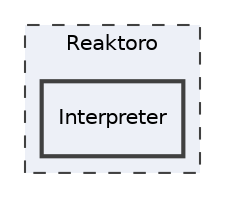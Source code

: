 digraph "Reaktoro/Interpreter"
{
 // INTERACTIVE_SVG=YES
 // LATEX_PDF_SIZE
  edge [fontname="Helvetica",fontsize="10",labelfontname="Helvetica",labelfontsize="10"];
  node [fontname="Helvetica",fontsize="10",shape=record];
  compound=true
  subgraph clusterdir_8e92d4b241d211e8bbb38ad86320f5f7 {
    graph [ bgcolor="#edf0f7", pencolor="grey25", style="filled,dashed,", label="Reaktoro", fontname="Helvetica", fontsize="10", URL="dir_8e92d4b241d211e8bbb38ad86320f5f7.html"]
  dir_868a9d62915538c3a8e7ca9912d0a4e2 [shape=box, label="Interpreter", style="filled,bold,", fillcolor="#edf0f7", color="grey25", URL="dir_868a9d62915538c3a8e7ca9912d0a4e2.html"];
  }
}
